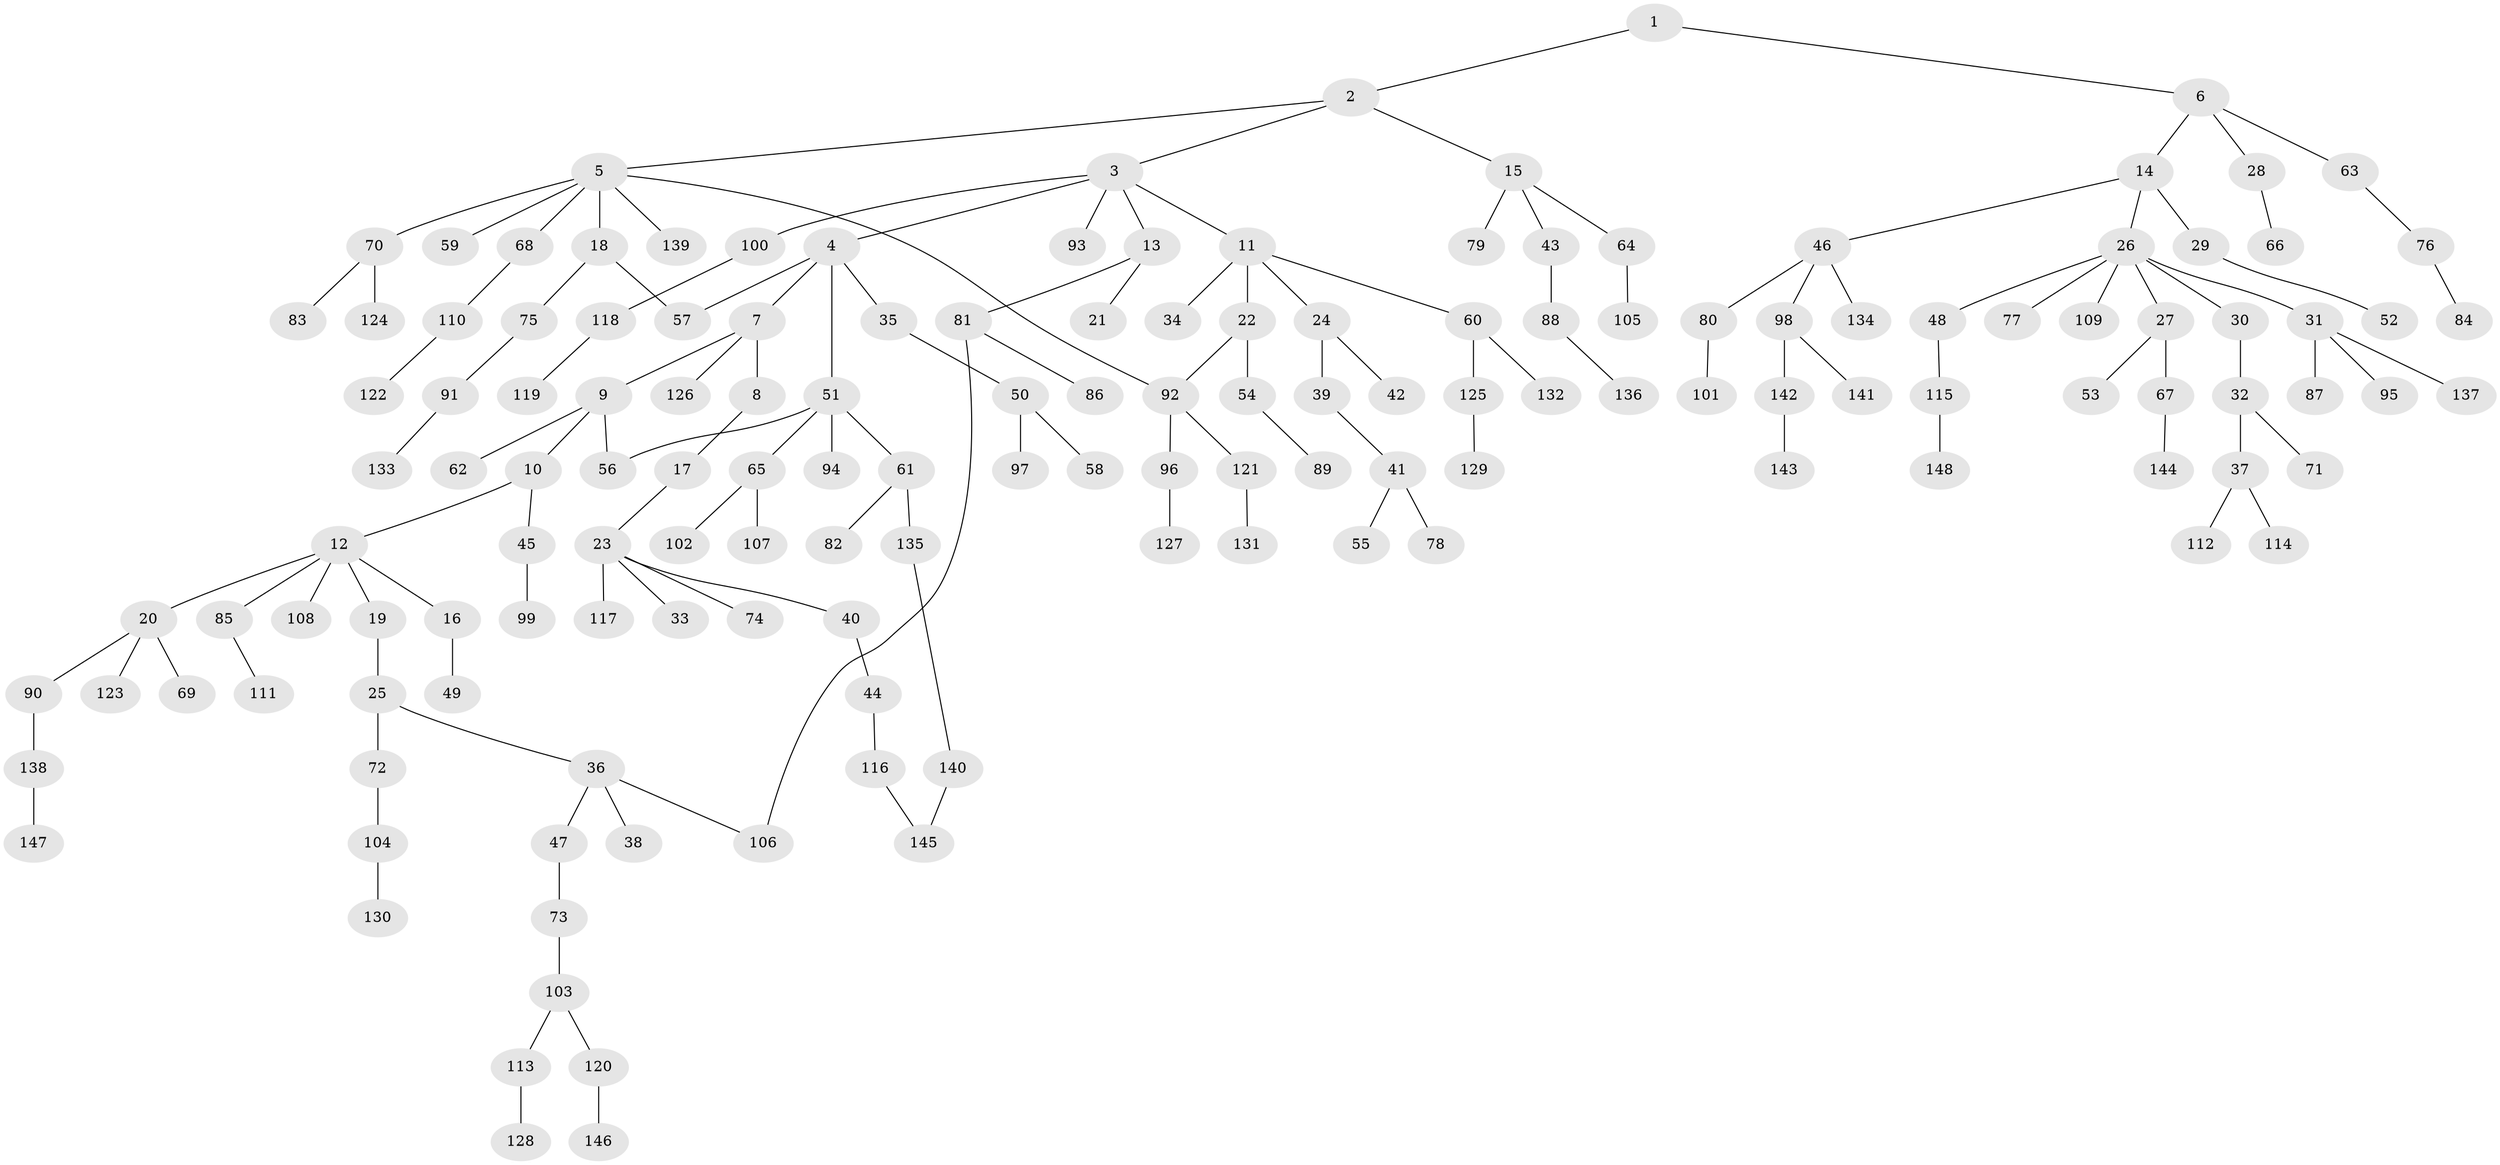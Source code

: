 // Generated by graph-tools (version 1.1) at 2025/00/03/09/25 03:00:56]
// undirected, 148 vertices, 152 edges
graph export_dot {
graph [start="1"]
  node [color=gray90,style=filled];
  1;
  2;
  3;
  4;
  5;
  6;
  7;
  8;
  9;
  10;
  11;
  12;
  13;
  14;
  15;
  16;
  17;
  18;
  19;
  20;
  21;
  22;
  23;
  24;
  25;
  26;
  27;
  28;
  29;
  30;
  31;
  32;
  33;
  34;
  35;
  36;
  37;
  38;
  39;
  40;
  41;
  42;
  43;
  44;
  45;
  46;
  47;
  48;
  49;
  50;
  51;
  52;
  53;
  54;
  55;
  56;
  57;
  58;
  59;
  60;
  61;
  62;
  63;
  64;
  65;
  66;
  67;
  68;
  69;
  70;
  71;
  72;
  73;
  74;
  75;
  76;
  77;
  78;
  79;
  80;
  81;
  82;
  83;
  84;
  85;
  86;
  87;
  88;
  89;
  90;
  91;
  92;
  93;
  94;
  95;
  96;
  97;
  98;
  99;
  100;
  101;
  102;
  103;
  104;
  105;
  106;
  107;
  108;
  109;
  110;
  111;
  112;
  113;
  114;
  115;
  116;
  117;
  118;
  119;
  120;
  121;
  122;
  123;
  124;
  125;
  126;
  127;
  128;
  129;
  130;
  131;
  132;
  133;
  134;
  135;
  136;
  137;
  138;
  139;
  140;
  141;
  142;
  143;
  144;
  145;
  146;
  147;
  148;
  1 -- 2;
  1 -- 6;
  2 -- 3;
  2 -- 5;
  2 -- 15;
  3 -- 4;
  3 -- 11;
  3 -- 13;
  3 -- 93;
  3 -- 100;
  4 -- 7;
  4 -- 35;
  4 -- 51;
  4 -- 57;
  5 -- 18;
  5 -- 59;
  5 -- 68;
  5 -- 70;
  5 -- 92;
  5 -- 139;
  6 -- 14;
  6 -- 28;
  6 -- 63;
  7 -- 8;
  7 -- 9;
  7 -- 126;
  8 -- 17;
  9 -- 10;
  9 -- 56;
  9 -- 62;
  10 -- 12;
  10 -- 45;
  11 -- 22;
  11 -- 24;
  11 -- 34;
  11 -- 60;
  12 -- 16;
  12 -- 19;
  12 -- 20;
  12 -- 85;
  12 -- 108;
  13 -- 21;
  13 -- 81;
  14 -- 26;
  14 -- 29;
  14 -- 46;
  15 -- 43;
  15 -- 64;
  15 -- 79;
  16 -- 49;
  17 -- 23;
  18 -- 75;
  18 -- 57;
  19 -- 25;
  20 -- 69;
  20 -- 90;
  20 -- 123;
  22 -- 54;
  22 -- 92;
  23 -- 33;
  23 -- 40;
  23 -- 74;
  23 -- 117;
  24 -- 39;
  24 -- 42;
  25 -- 36;
  25 -- 72;
  26 -- 27;
  26 -- 30;
  26 -- 31;
  26 -- 48;
  26 -- 77;
  26 -- 109;
  27 -- 53;
  27 -- 67;
  28 -- 66;
  29 -- 52;
  30 -- 32;
  31 -- 87;
  31 -- 95;
  31 -- 137;
  32 -- 37;
  32 -- 71;
  35 -- 50;
  36 -- 38;
  36 -- 47;
  36 -- 106;
  37 -- 112;
  37 -- 114;
  39 -- 41;
  40 -- 44;
  41 -- 55;
  41 -- 78;
  43 -- 88;
  44 -- 116;
  45 -- 99;
  46 -- 80;
  46 -- 98;
  46 -- 134;
  47 -- 73;
  48 -- 115;
  50 -- 58;
  50 -- 97;
  51 -- 61;
  51 -- 65;
  51 -- 94;
  51 -- 56;
  54 -- 89;
  60 -- 125;
  60 -- 132;
  61 -- 82;
  61 -- 135;
  63 -- 76;
  64 -- 105;
  65 -- 102;
  65 -- 107;
  67 -- 144;
  68 -- 110;
  70 -- 83;
  70 -- 124;
  72 -- 104;
  73 -- 103;
  75 -- 91;
  76 -- 84;
  80 -- 101;
  81 -- 86;
  81 -- 106;
  85 -- 111;
  88 -- 136;
  90 -- 138;
  91 -- 133;
  92 -- 96;
  92 -- 121;
  96 -- 127;
  98 -- 141;
  98 -- 142;
  100 -- 118;
  103 -- 113;
  103 -- 120;
  104 -- 130;
  110 -- 122;
  113 -- 128;
  115 -- 148;
  116 -- 145;
  118 -- 119;
  120 -- 146;
  121 -- 131;
  125 -- 129;
  135 -- 140;
  138 -- 147;
  140 -- 145;
  142 -- 143;
}
